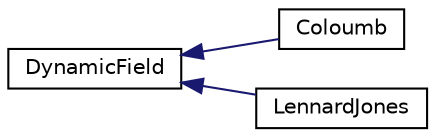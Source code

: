 digraph "Graphical Class Hierarchy"
{
 // LATEX_PDF_SIZE
  edge [fontname="Helvetica",fontsize="10",labelfontname="Helvetica",labelfontsize="10"];
  node [fontname="Helvetica",fontsize="10",shape=record];
  rankdir="LR";
  Node0 [label="DynamicField",height=0.2,width=0.4,color="black", fillcolor="white", style="filled",URL="$classDynamicField.html",tooltip="A base class for dynamic field implementations."];
  Node0 -> Node1 [dir="back",color="midnightblue",fontsize="10",style="solid",fontname="Helvetica"];
  Node1 [label="Coloumb",height=0.2,width=0.4,color="black", fillcolor="white", style="filled",URL="$classColoumb.html",tooltip="A DynamicField implementation of the Couloumb potential."];
  Node0 -> Node2 [dir="back",color="midnightblue",fontsize="10",style="solid",fontname="Helvetica"];
  Node2 [label="LennardJones",height=0.2,width=0.4,color="black", fillcolor="white", style="filled",URL="$classLennardJones.html",tooltip="A DynamicField implementation of the Lennard-Jones Potential."];
}

